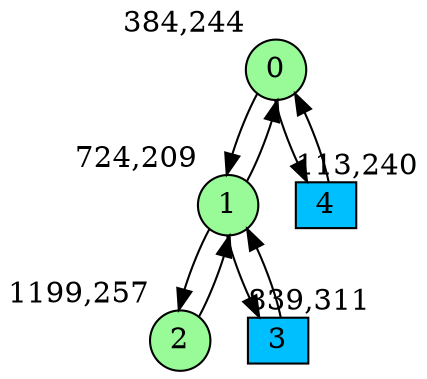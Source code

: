 digraph G {
graph [bgcolor=white]
node [shape=circle, style = filled, fillcolor=white,fixedsize=true, width=0.4, height=0.3 ]
0[xlabel="384,244", pos = "4.23438,1.04688!", fillcolor=palegreen ];
1[xlabel="724,209", pos = "9.54688,1.59375!", fillcolor=palegreen ];
2[xlabel="1199,257", pos = "16.9688,0.84375!", fillcolor=palegreen ];
3[xlabel="839,311", pos = "11.3438,0!", fillcolor=deepskyblue, shape=box ];
4[xlabel="113,240", pos = "0,1.10938!", fillcolor=deepskyblue, shape=box ];
0->1 ;
0->4 ;
1->0 ;
1->2 ;
1->3 ;
2->1 ;
3->1 ;
4->0 ;
}
